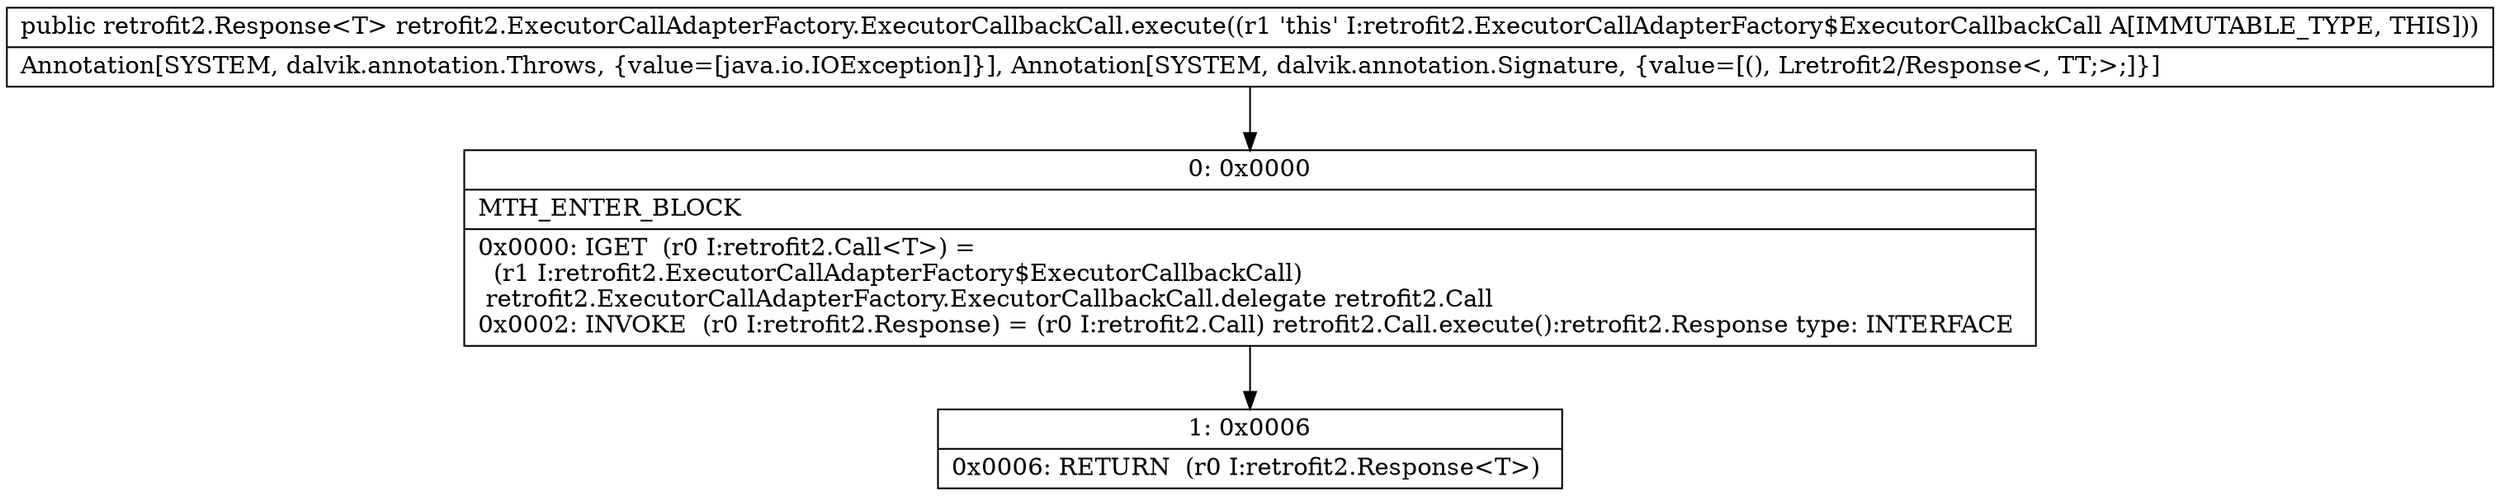 digraph "CFG forretrofit2.ExecutorCallAdapterFactory.ExecutorCallbackCall.execute()Lretrofit2\/Response;" {
Node_0 [shape=record,label="{0\:\ 0x0000|MTH_ENTER_BLOCK\l|0x0000: IGET  (r0 I:retrofit2.Call\<T\>) = \l  (r1 I:retrofit2.ExecutorCallAdapterFactory$ExecutorCallbackCall)\l retrofit2.ExecutorCallAdapterFactory.ExecutorCallbackCall.delegate retrofit2.Call \l0x0002: INVOKE  (r0 I:retrofit2.Response) = (r0 I:retrofit2.Call) retrofit2.Call.execute():retrofit2.Response type: INTERFACE \l}"];
Node_1 [shape=record,label="{1\:\ 0x0006|0x0006: RETURN  (r0 I:retrofit2.Response\<T\>) \l}"];
MethodNode[shape=record,label="{public retrofit2.Response\<T\> retrofit2.ExecutorCallAdapterFactory.ExecutorCallbackCall.execute((r1 'this' I:retrofit2.ExecutorCallAdapterFactory$ExecutorCallbackCall A[IMMUTABLE_TYPE, THIS]))  | Annotation[SYSTEM, dalvik.annotation.Throws, \{value=[java.io.IOException]\}], Annotation[SYSTEM, dalvik.annotation.Signature, \{value=[(), Lretrofit2\/Response\<, TT;\>;]\}]\l}"];
MethodNode -> Node_0;
Node_0 -> Node_1;
}

